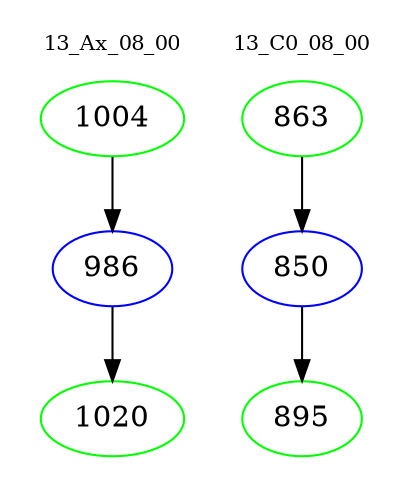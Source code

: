 digraph{
subgraph cluster_0 {
color = white
label = "13_Ax_08_00";
fontsize=10;
T0_1004 [label="1004", color="green"]
T0_1004 -> T0_986 [color="black"]
T0_986 [label="986", color="blue"]
T0_986 -> T0_1020 [color="black"]
T0_1020 [label="1020", color="green"]
}
subgraph cluster_1 {
color = white
label = "13_C0_08_00";
fontsize=10;
T1_863 [label="863", color="green"]
T1_863 -> T1_850 [color="black"]
T1_850 [label="850", color="blue"]
T1_850 -> T1_895 [color="black"]
T1_895 [label="895", color="green"]
}
}
